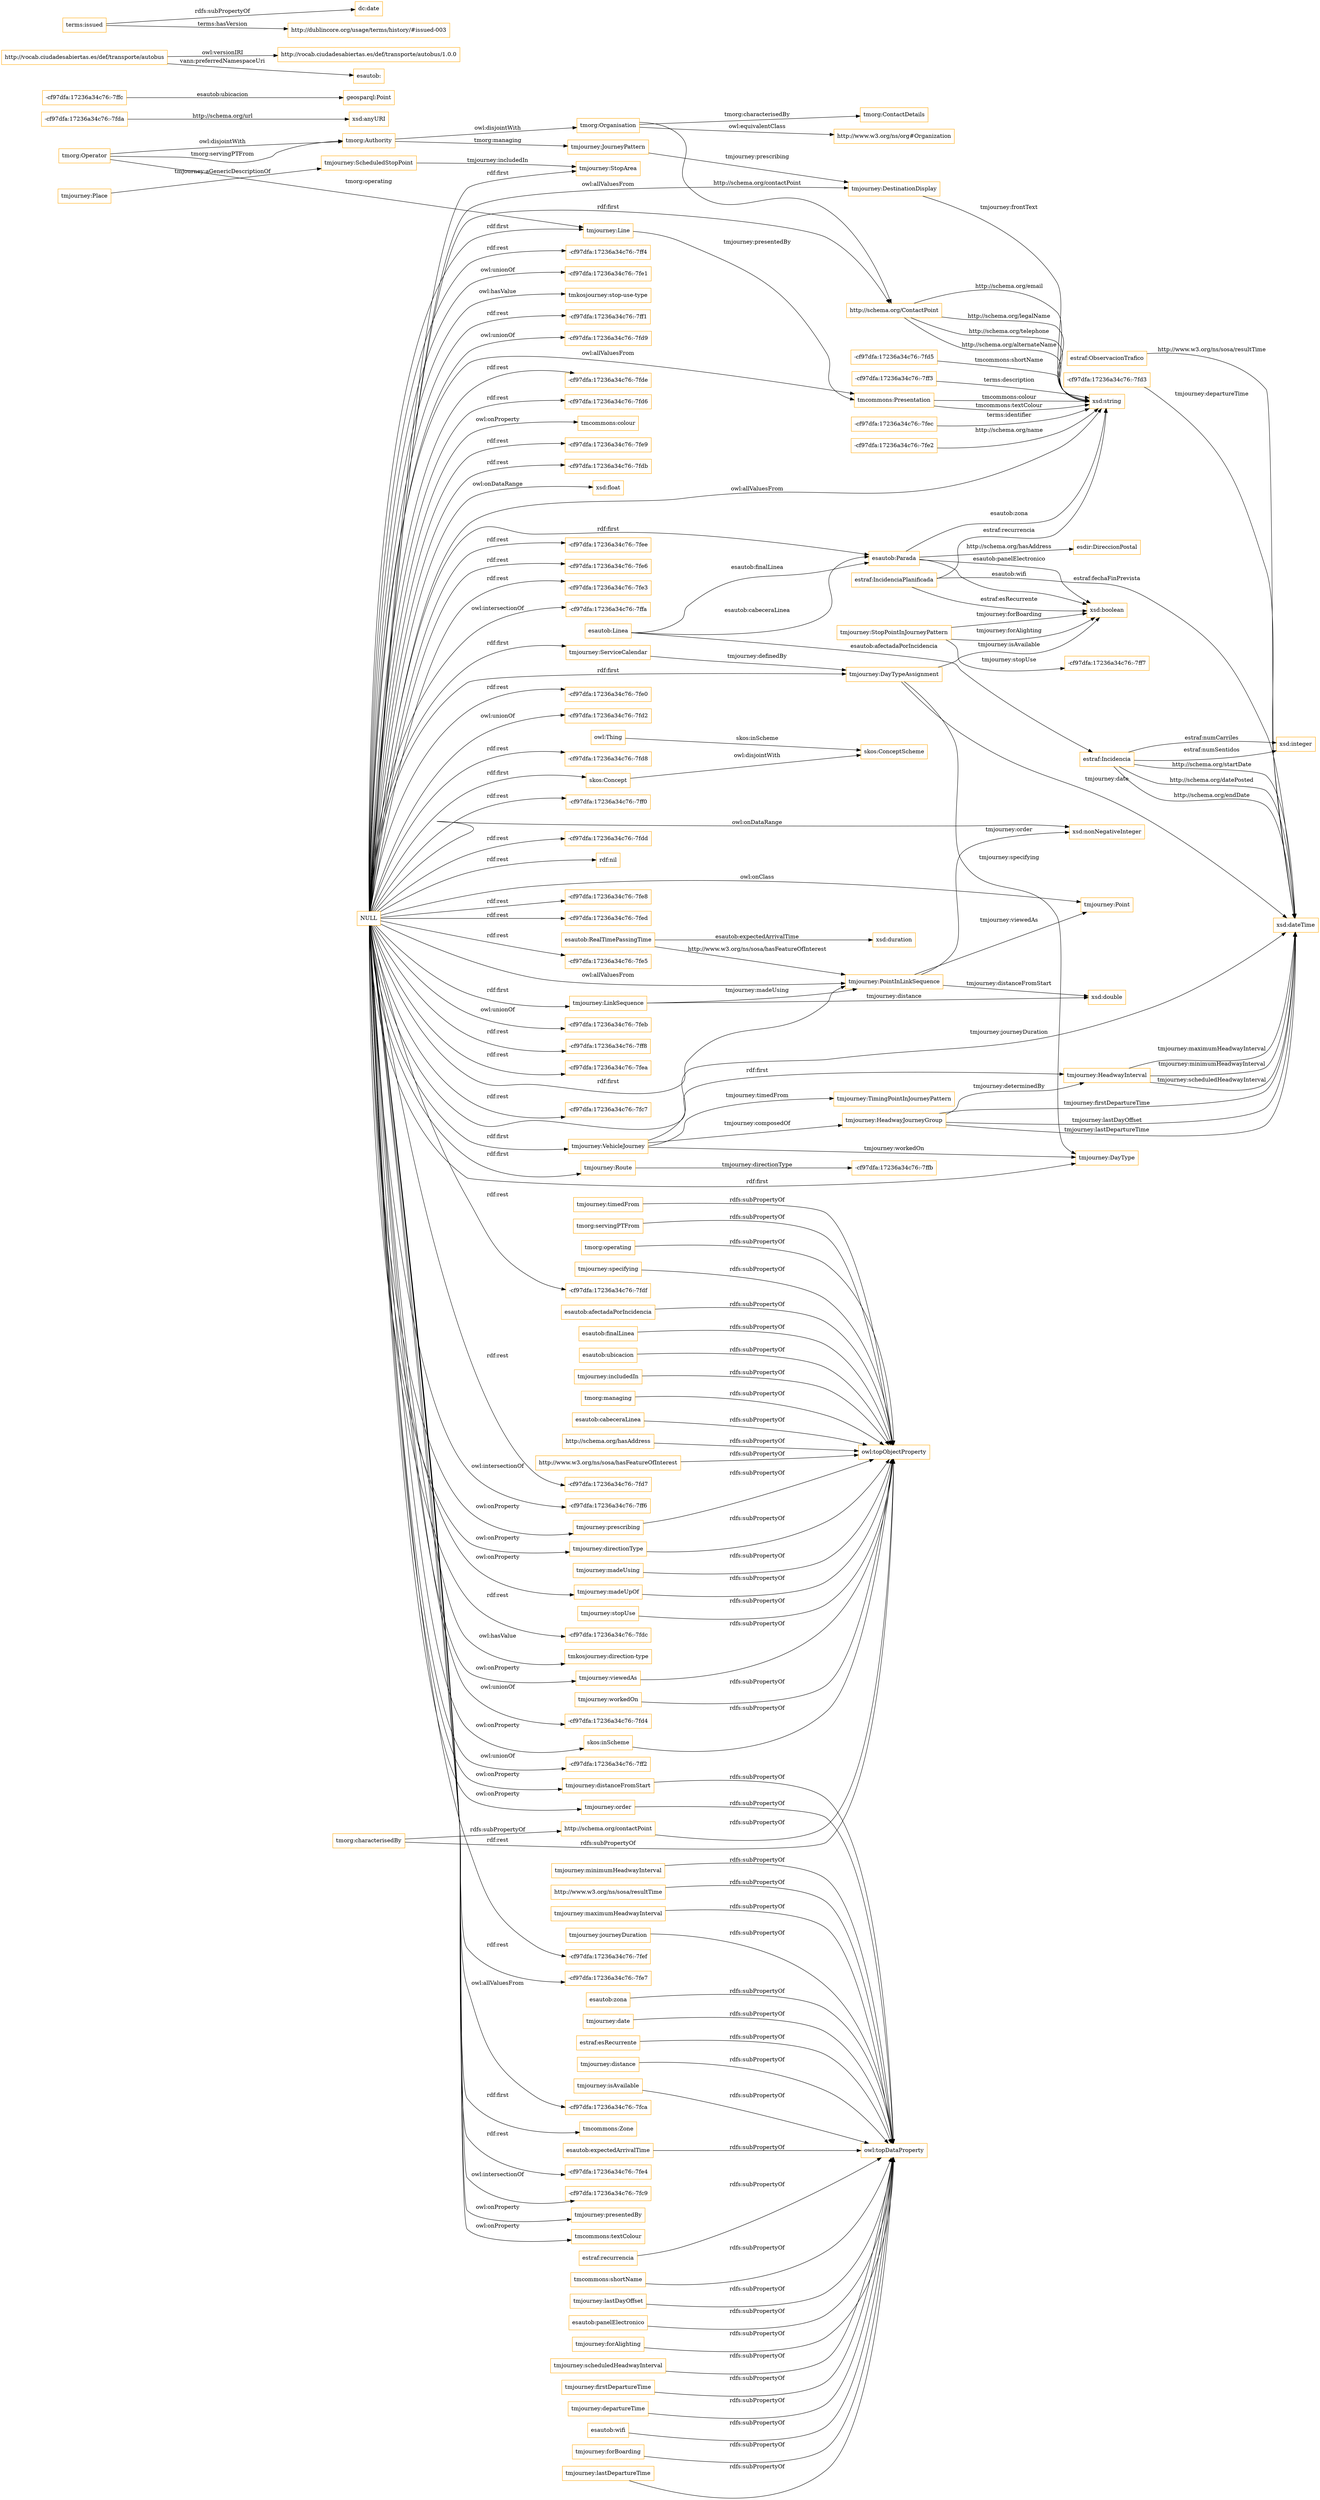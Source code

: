 digraph ar2dtool_diagram { 
rankdir=LR;
size="1501"
node [shape = rectangle, color="orange"]; "tmjourney:StopArea" "tmjourney:VehicleJourney" "tmcommons:Presentation" "-cf97dfa:17236a34c76:-7fda" "tmjourney:Line" "esautob:Linea" "tmorg:ContactDetails" "geosparql:Point" "-cf97dfa:17236a34c76:-7fe2" "tmorg:Organisation" "tmjourney:DestinationDisplay" "http://schema.org/ContactPoint" "tmjourney:JourneyPattern" "-cf97dfa:17236a34c76:-7fd5" "tmjourney:Route" "-cf97dfa:17236a34c76:-7ffb" "-cf97dfa:17236a34c76:-7fca" "http://www.w3.org/ns/org#Organization" "-cf97dfa:17236a34c76:-7ff3" "tmjourney:HeadwayInterval" "skos:ConceptScheme" "esautob:RealTimePassingTime" "tmcommons:Zone" "skos:Concept" "tmjourney:StopPointInJourneyPattern" "tmjourney:TimingPointInJourneyPattern" "estraf:IncidenciaPlanificada" "tmorg:Authority" "estraf:Incidencia" "tmjourney:DayTypeAssignment" "tmjourney:HeadwayJourneyGroup" "tmjourney:ServiceCalendar" "esautob:Parada" "-cf97dfa:17236a34c76:-7fd3" "tmjourney:DayType" "-cf97dfa:17236a34c76:-7fec" "-cf97dfa:17236a34c76:-7ff7" "tmjourney:PointInLinkSequence" "tmjourney:Point" "tmjourney:LinkSequence" "tmjourney:ScheduledStopPoint" "tmorg:Operator" ; /*classes style*/
	"estraf:recurrencia" -> "owl:topDataProperty" [ label = "rdfs:subPropertyOf" ];
	"tmjourney:prescribing" -> "owl:topObjectProperty" [ label = "rdfs:subPropertyOf" ];
	"tmorg:Organisation" -> "http://www.w3.org/ns/org#Organization" [ label = "owl:equivalentClass" ];
	"http://vocab.ciudadesabiertas.es/def/transporte/autobus" -> "http://vocab.ciudadesabiertas.es/def/transporte/autobus/1.0.0" [ label = "owl:versionIRI" ];
	"http://vocab.ciudadesabiertas.es/def/transporte/autobus" -> "esautob:" [ label = "vann:preferredNamespaceUri" ];
	"tmcommons:shortName" -> "owl:topDataProperty" [ label = "rdfs:subPropertyOf" ];
	"tmjourney:directionType" -> "owl:topObjectProperty" [ label = "rdfs:subPropertyOf" ];
	"tmorg:Authority" -> "tmorg:Organisation" [ label = "owl:disjointWith" ];
	"tmorg:Operator" -> "tmorg:Authority" [ label = "owl:disjointWith" ];
	"tmjourney:isAvailable" -> "owl:topDataProperty" [ label = "rdfs:subPropertyOf" ];
	"tmjourney:workedOn" -> "owl:topObjectProperty" [ label = "rdfs:subPropertyOf" ];
	"esautob:expectedArrivalTime" -> "owl:topDataProperty" [ label = "rdfs:subPropertyOf" ];
	"tmjourney:timedFrom" -> "owl:topObjectProperty" [ label = "rdfs:subPropertyOf" ];
	"tmjourney:lastDayOffset" -> "owl:topDataProperty" [ label = "rdfs:subPropertyOf" ];
	"esautob:panelElectronico" -> "owl:topDataProperty" [ label = "rdfs:subPropertyOf" ];
	"tmjourney:forAlighting" -> "owl:topDataProperty" [ label = "rdfs:subPropertyOf" ];
	"tmjourney:scheduledHeadwayInterval" -> "owl:topDataProperty" [ label = "rdfs:subPropertyOf" ];
	"tmorg:servingPTFrom" -> "owl:topObjectProperty" [ label = "rdfs:subPropertyOf" ];
	"tmjourney:distanceFromStart" -> "owl:topDataProperty" [ label = "rdfs:subPropertyOf" ];
	"tmorg:operating" -> "owl:topObjectProperty" [ label = "rdfs:subPropertyOf" ];
	"tmjourney:madeUpOf" -> "owl:topObjectProperty" [ label = "rdfs:subPropertyOf" ];
	"tmjourney:departureTime" -> "owl:topDataProperty" [ label = "rdfs:subPropertyOf" ];
	"http://schema.org/hasAddress" -> "owl:topObjectProperty" [ label = "rdfs:subPropertyOf" ];
	"esautob:wifi" -> "owl:topDataProperty" [ label = "rdfs:subPropertyOf" ];
	"tmjourney:forBoarding" -> "owl:topDataProperty" [ label = "rdfs:subPropertyOf" ];
	"skos:Concept" -> "skos:ConceptScheme" [ label = "owl:disjointWith" ];
	"tmjourney:viewedAs" -> "owl:topObjectProperty" [ label = "rdfs:subPropertyOf" ];
	"tmjourney:lastDepartureTime" -> "owl:topDataProperty" [ label = "rdfs:subPropertyOf" ];
	"http://www.w3.org/ns/sosa/hasFeatureOfInterest" -> "owl:topObjectProperty" [ label = "rdfs:subPropertyOf" ];
	"tmjourney:specifying" -> "owl:topObjectProperty" [ label = "rdfs:subPropertyOf" ];
	"http://www.w3.org/ns/sosa/resultTime" -> "owl:topDataProperty" [ label = "rdfs:subPropertyOf" ];
	"skos:inScheme" -> "owl:topObjectProperty" [ label = "rdfs:subPropertyOf" ];
	"NULL" -> "tmjourney:HeadwayInterval" [ label = "rdf:first" ];
	"NULL" -> "tmjourney:presentedBy" [ label = "owl:onProperty" ];
	"NULL" -> "tmcommons:textColour" [ label = "owl:onProperty" ];
	"NULL" -> "-cf97dfa:17236a34c76:-7ff4" [ label = "rdf:rest" ];
	"NULL" -> "-cf97dfa:17236a34c76:-7fe1" [ label = "owl:unionOf" ];
	"NULL" -> "skos:Concept" [ label = "rdf:first" ];
	"NULL" -> "tmjourney:directionType" [ label = "owl:onProperty" ];
	"NULL" -> "tmjourney:Point" [ label = "owl:onClass" ];
	"NULL" -> "tmkosjourney:stop-use-type" [ label = "owl:hasValue" ];
	"NULL" -> "-cf97dfa:17236a34c76:-7ff1" [ label = "rdf:rest" ];
	"NULL" -> "tmjourney:LinkSequence" [ label = "rdf:first" ];
	"NULL" -> "tmjourney:VehicleJourney" [ label = "rdf:first" ];
	"NULL" -> "tmjourney:distanceFromStart" [ label = "owl:onProperty" ];
	"NULL" -> "-cf97dfa:17236a34c76:-7fd9" [ label = "owl:unionOf" ];
	"NULL" -> "tmjourney:StopArea" [ label = "rdf:first" ];
	"NULL" -> "-cf97dfa:17236a34c76:-7fde" [ label = "rdf:rest" ];
	"NULL" -> "-cf97dfa:17236a34c76:-7fd6" [ label = "rdf:rest" ];
	"NULL" -> "tmjourney:viewedAs" [ label = "owl:onProperty" ];
	"NULL" -> "tmjourney:PointInLinkSequence" [ label = "owl:allValuesFrom" ];
	"NULL" -> "xsd:string" [ label = "owl:allValuesFrom" ];
	"NULL" -> "tmcommons:colour" [ label = "owl:onProperty" ];
	"NULL" -> "-cf97dfa:17236a34c76:-7fe9" [ label = "rdf:rest" ];
	"NULL" -> "-cf97dfa:17236a34c76:-7fdb" [ label = "rdf:rest" ];
	"NULL" -> "tmjourney:DestinationDisplay" [ label = "owl:allValuesFrom" ];
	"NULL" -> "xsd:float" [ label = "owl:onDataRange" ];
	"NULL" -> "tmjourney:ServiceCalendar" [ label = "rdf:first" ];
	"NULL" -> "tmcommons:Presentation" [ label = "owl:allValuesFrom" ];
	"NULL" -> "-cf97dfa:17236a34c76:-7fee" [ label = "rdf:rest" ];
	"NULL" -> "-cf97dfa:17236a34c76:-7fe6" [ label = "rdf:rest" ];
	"NULL" -> "tmjourney:DayTypeAssignment" [ label = "rdf:first" ];
	"NULL" -> "-cf97dfa:17236a34c76:-7fe3" [ label = "rdf:rest" ];
	"NULL" -> "-cf97dfa:17236a34c76:-7ffa" [ label = "owl:intersectionOf" ];
	"NULL" -> "-cf97dfa:17236a34c76:-7fe0" [ label = "rdf:rest" ];
	"NULL" -> "-cf97dfa:17236a34c76:-7fd2" [ label = "owl:unionOf" ];
	"NULL" -> "tmjourney:PointInLinkSequence" [ label = "rdf:first" ];
	"NULL" -> "-cf97dfa:17236a34c76:-7fd8" [ label = "rdf:rest" ];
	"NULL" -> "-cf97dfa:17236a34c76:-7ff0" [ label = "rdf:rest" ];
	"NULL" -> "-cf97dfa:17236a34c76:-7fdd" [ label = "rdf:rest" ];
	"NULL" -> "rdf:nil" [ label = "rdf:rest" ];
	"NULL" -> "tmjourney:madeUpOf" [ label = "owl:onProperty" ];
	"NULL" -> "tmjourney:Line" [ label = "rdf:first" ];
	"NULL" -> "-cf97dfa:17236a34c76:-7fe8" [ label = "rdf:rest" ];
	"NULL" -> "http://schema.org/ContactPoint" [ label = "rdf:first" ];
	"NULL" -> "tmjourney:order" [ label = "owl:onProperty" ];
	"NULL" -> "-cf97dfa:17236a34c76:-7fed" [ label = "rdf:rest" ];
	"NULL" -> "tmjourney:DayType" [ label = "rdf:first" ];
	"NULL" -> "-cf97dfa:17236a34c76:-7fe5" [ label = "rdf:rest" ];
	"NULL" -> "-cf97dfa:17236a34c76:-7feb" [ label = "owl:unionOf" ];
	"NULL" -> "-cf97dfa:17236a34c76:-7ff8" [ label = "rdf:rest" ];
	"NULL" -> "-cf97dfa:17236a34c76:-7fea" [ label = "rdf:rest" ];
	"NULL" -> "tmcommons:Zone" [ label = "rdf:first" ];
	"NULL" -> "tmjourney:Route" [ label = "rdf:first" ];
	"NULL" -> "-cf97dfa:17236a34c76:-7fc7" [ label = "rdf:rest" ];
	"NULL" -> "-cf97dfa:17236a34c76:-7fdf" [ label = "rdf:rest" ];
	"NULL" -> "-cf97dfa:17236a34c76:-7fd7" [ label = "rdf:rest" ];
	"NULL" -> "-cf97dfa:17236a34c76:-7fca" [ label = "owl:allValuesFrom" ];
	"NULL" -> "xsd:nonNegativeInteger" [ label = "owl:onDataRange" ];
	"NULL" -> "skos:inScheme" [ label = "owl:onProperty" ];
	"NULL" -> "-cf97dfa:17236a34c76:-7ff6" [ label = "owl:intersectionOf" ];
	"NULL" -> "-cf97dfa:17236a34c76:-7fdc" [ label = "rdf:rest" ];
	"NULL" -> "tmkosjourney:direction-type" [ label = "owl:hasValue" ];
	"NULL" -> "-cf97dfa:17236a34c76:-7fd4" [ label = "owl:unionOf" ];
	"NULL" -> "-cf97dfa:17236a34c76:-7ff2" [ label = "owl:unionOf" ];
	"NULL" -> "-cf97dfa:17236a34c76:-7fef" [ label = "rdf:rest" ];
	"NULL" -> "-cf97dfa:17236a34c76:-7fe7" [ label = "rdf:rest" ];
	"NULL" -> "tmjourney:prescribing" [ label = "owl:onProperty" ];
	"NULL" -> "esautob:Parada" [ label = "rdf:first" ];
	"NULL" -> "-cf97dfa:17236a34c76:-7fe4" [ label = "rdf:rest" ];
	"NULL" -> "-cf97dfa:17236a34c76:-7fc9" [ label = "owl:intersectionOf" ];
	"esautob:zona" -> "owl:topDataProperty" [ label = "rdfs:subPropertyOf" ];
	"tmorg:characterisedBy" -> "http://schema.org/contactPoint" [ label = "rdfs:subPropertyOf" ];
	"tmorg:characterisedBy" -> "owl:topObjectProperty" [ label = "rdfs:subPropertyOf" ];
	"esautob:cabeceraLinea" -> "owl:topObjectProperty" [ label = "rdfs:subPropertyOf" ];
	"tmjourney:date" -> "owl:topDataProperty" [ label = "rdfs:subPropertyOf" ];
	"tmjourney:firstDepartureTime" -> "owl:topDataProperty" [ label = "rdfs:subPropertyOf" ];
	"http://schema.org/contactPoint" -> "owl:topObjectProperty" [ label = "rdfs:subPropertyOf" ];
	"tmjourney:maximumHeadwayInterval" -> "owl:topDataProperty" [ label = "rdfs:subPropertyOf" ];
	"esautob:afectadaPorIncidencia" -> "owl:topObjectProperty" [ label = "rdfs:subPropertyOf" ];
	"esautob:finalLinea" -> "owl:topObjectProperty" [ label = "rdfs:subPropertyOf" ];
	"esautob:ubicacion" -> "owl:topObjectProperty" [ label = "rdfs:subPropertyOf" ];
	"terms:issued" -> "dc:date" [ label = "rdfs:subPropertyOf" ];
	"terms:issued" -> "http://dublincore.org/usage/terms/history/#issued-003" [ label = "terms:hasVersion" ];
	"tmjourney:includedIn" -> "owl:topObjectProperty" [ label = "rdfs:subPropertyOf" ];
	"estraf:esRecurrente" -> "owl:topDataProperty" [ label = "rdfs:subPropertyOf" ];
	"tmorg:managing" -> "owl:topObjectProperty" [ label = "rdfs:subPropertyOf" ];
	"tmjourney:minimumHeadwayInterval" -> "owl:topDataProperty" [ label = "rdfs:subPropertyOf" ];
	"tmjourney:order" -> "owl:topDataProperty" [ label = "rdfs:subPropertyOf" ];
	"tmjourney:journeyDuration" -> "owl:topDataProperty" [ label = "rdfs:subPropertyOf" ];
	"tmjourney:madeUsing" -> "owl:topObjectProperty" [ label = "rdfs:subPropertyOf" ];
	"tmjourney:distance" -> "owl:topDataProperty" [ label = "rdfs:subPropertyOf" ];
	"tmjourney:stopUse" -> "owl:topObjectProperty" [ label = "rdfs:subPropertyOf" ];
	"estraf:Incidencia" -> "xsd:dateTime" [ label = "http://schema.org/startDate" ];
	"http://schema.org/ContactPoint" -> "xsd:string" [ label = "http://schema.org/alternateName" ];
	"esautob:Linea" -> "esautob:Parada" [ label = "esautob:finalLinea" ];
	"tmjourney:DayTypeAssignment" -> "tmjourney:DayType" [ label = "tmjourney:specifying" ];
	"tmorg:Operator" -> "tmorg:Authority" [ label = "tmorg:servingPTFrom" ];
	"tmjourney:StopPointInJourneyPattern" -> "xsd:boolean" [ label = "tmjourney:forBoarding" ];
	"tmjourney:HeadwayJourneyGroup" -> "xsd:dateTime" [ label = "tmjourney:firstDepartureTime" ];
	"-cf97dfa:17236a34c76:-7ff3" -> "xsd:string" [ label = "terms:description" ];
	"tmjourney:PointInLinkSequence" -> "tmjourney:Point" [ label = "tmjourney:viewedAs" ];
	"-cf97dfa:17236a34c76:-7fda" -> "xsd:anyURI" [ label = "http://schema.org/url" ];
	"esautob:Linea" -> "estraf:Incidencia" [ label = "esautob:afectadaPorIncidencia" ];
	"owl:Thing" -> "skos:ConceptScheme" [ label = "skos:inScheme" ];
	"tmjourney:LinkSequence" -> "tmjourney:PointInLinkSequence" [ label = "tmjourney:madeUsing" ];
	"estraf:IncidenciaPlanificada" -> "xsd:dateTime" [ label = "estraf:fechaFinPrevista" ];
	"http://schema.org/ContactPoint" -> "xsd:string" [ label = "http://schema.org/email" ];
	"tmjourney:HeadwayJourneyGroup" -> "xsd:dateTime" [ label = "tmjourney:lastDayOffset" ];
	"estraf:Incidencia" -> "xsd:dateTime" [ label = "http://schema.org/datePosted" ];
	"tmjourney:HeadwayInterval" -> "xsd:dateTime" [ label = "tmjourney:minimumHeadwayInterval" ];
	"esautob:Linea" -> "esautob:Parada" [ label = "esautob:cabeceraLinea" ];
	"esautob:Parada" -> "xsd:string" [ label = "esautob:zona" ];
	"tmorg:Operator" -> "tmjourney:Line" [ label = "tmorg:operating" ];
	"esautob:RealTimePassingTime" -> "tmjourney:PointInLinkSequence" [ label = "http://www.w3.org/ns/sosa/hasFeatureOfInterest" ];
	"tmjourney:DestinationDisplay" -> "xsd:string" [ label = "tmjourney:frontText" ];
	"tmorg:Organisation" -> "http://schema.org/ContactPoint" [ label = "http://schema.org/contactPoint" ];
	"esautob:Parada" -> "xsd:boolean" [ label = "esautob:wifi" ];
	"estraf:Incidencia" -> "xsd:dateTime" [ label = "http://schema.org/endDate" ];
	"estraf:Incidencia" -> "xsd:integer" [ label = "estraf:numCarriles" ];
	"estraf:ObservacionTrafico" -> "xsd:dateTime" [ label = "http://www.w3.org/ns/sosa/resultTime" ];
	"tmjourney:ScheduledStopPoint" -> "tmjourney:StopArea" [ label = "tmjourney:includedIn" ];
	"tmjourney:DayTypeAssignment" -> "xsd:dateTime" [ label = "tmjourney:date" ];
	"esautob:Parada" -> "esdir:DireccionPostal" [ label = "http://schema.org/hasAddress" ];
	"tmjourney:Line" -> "tmcommons:Presentation" [ label = "tmjourney:presentedBy" ];
	"tmjourney:VehicleJourney" -> "tmjourney:DayType" [ label = "tmjourney:workedOn" ];
	"tmjourney:VehicleJourney" -> "xsd:dateTime" [ label = "tmjourney:journeyDuration" ];
	"tmjourney:StopPointInJourneyPattern" -> "xsd:boolean" [ label = "tmjourney:forAlighting" ];
	"-cf97dfa:17236a34c76:-7fd3" -> "xsd:dateTime" [ label = "tmjourney:departureTime" ];
	"-cf97dfa:17236a34c76:-7ffc" -> "geosparql:Point" [ label = "esautob:ubicacion" ];
	"tmjourney:HeadwayJourneyGroup" -> "tmjourney:HeadwayInterval" [ label = "tmjourney:determinedBy" ];
	"tmjourney:HeadwayInterval" -> "xsd:dateTime" [ label = "tmjourney:scheduledHeadwayInterval" ];
	"tmorg:Authority" -> "tmjourney:JourneyPattern" [ label = "tmorg:managing" ];
	"tmjourney:HeadwayJourneyGroup" -> "xsd:dateTime" [ label = "tmjourney:lastDepartureTime" ];
	"tmjourney:HeadwayInterval" -> "xsd:dateTime" [ label = "tmjourney:maximumHeadwayInterval" ];
	"tmjourney:Place" -> "tmjourney:ScheduledStopPoint" [ label = "tmjourney:aGenericDescriptionOf" ];
	"tmjourney:PointInLinkSequence" -> "xsd:double" [ label = "tmjourney:distanceFromStart" ];
	"tmjourney:StopPointInJourneyPattern" -> "-cf97dfa:17236a34c76:-7ff7" [ label = "tmjourney:stopUse" ];
	"esautob:Parada" -> "xsd:boolean" [ label = "esautob:panelElectronico" ];
	"http://schema.org/ContactPoint" -> "xsd:string" [ label = "http://schema.org/legalName" ];
	"tmjourney:ServiceCalendar" -> "tmjourney:DayTypeAssignment" [ label = "tmjourney:definedBy" ];
	"tmjourney:LinkSequence" -> "xsd:double" [ label = "tmjourney:distance" ];
	"-cf97dfa:17236a34c76:-7fe2" -> "xsd:string" [ label = "http://schema.org/name" ];
	"tmjourney:PointInLinkSequence" -> "xsd:nonNegativeInteger" [ label = "tmjourney:order" ];
	"tmjourney:VehicleJourney" -> "tmjourney:HeadwayJourneyGroup" [ label = "tmjourney:composedOf" ];
	"estraf:IncidenciaPlanificada" -> "xsd:string" [ label = "estraf:recurrencia" ];
	"tmjourney:JourneyPattern" -> "tmjourney:DestinationDisplay" [ label = "tmjourney:prescribing" ];
	"-cf97dfa:17236a34c76:-7fec" -> "xsd:string" [ label = "terms:identifier" ];
	"esautob:RealTimePassingTime" -> "xsd:duration" [ label = "esautob:expectedArrivalTime" ];
	"tmjourney:VehicleJourney" -> "tmjourney:TimingPointInJourneyPattern" [ label = "tmjourney:timedFrom" ];
	"tmorg:Organisation" -> "tmorg:ContactDetails" [ label = "tmorg:characterisedBy" ];
	"estraf:Incidencia" -> "xsd:integer" [ label = "estraf:numSentidos" ];
	"tmjourney:DayTypeAssignment" -> "xsd:boolean" [ label = "tmjourney:isAvailable" ];
	"estraf:IncidenciaPlanificada" -> "xsd:boolean" [ label = "estraf:esRecurrente" ];
	"http://schema.org/ContactPoint" -> "xsd:string" [ label = "http://schema.org/telephone" ];
	"tmjourney:Route" -> "-cf97dfa:17236a34c76:-7ffb" [ label = "tmjourney:directionType" ];
	"tmcommons:Presentation" -> "xsd:string" [ label = "tmcommons:textColour" ];
	"-cf97dfa:17236a34c76:-7fd5" -> "xsd:string" [ label = "tmcommons:shortName" ];
	"tmcommons:Presentation" -> "xsd:string" [ label = "tmcommons:colour" ];

}
